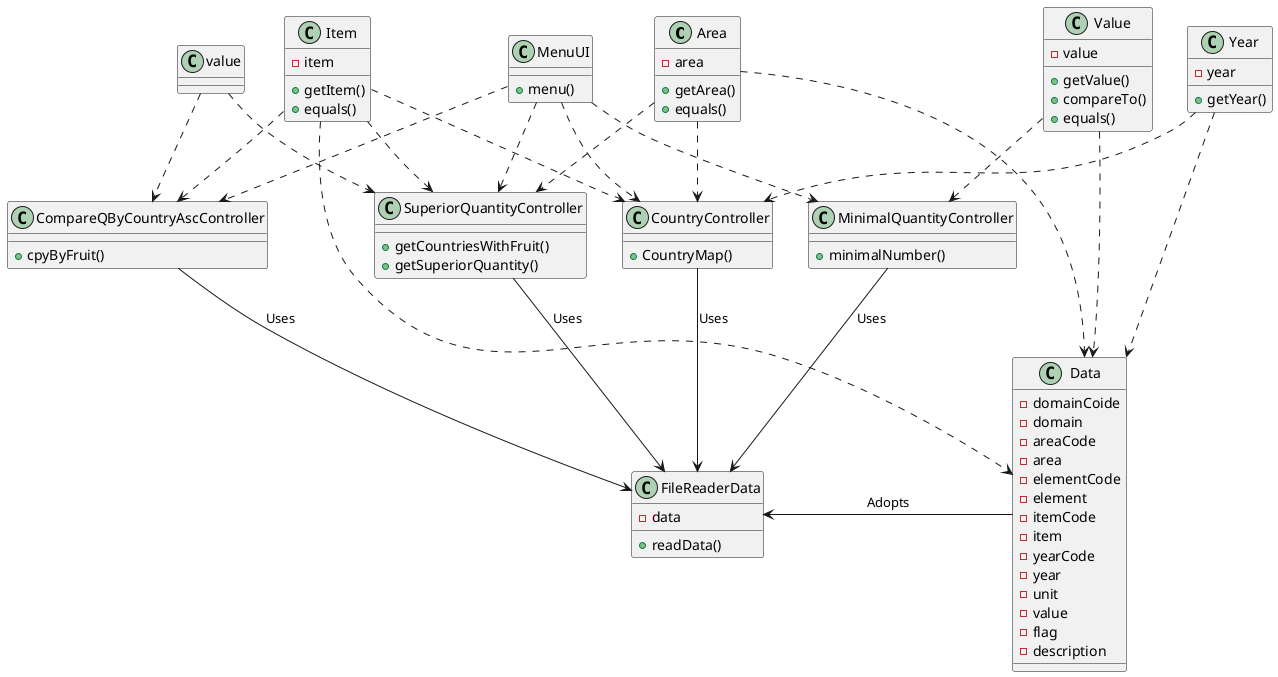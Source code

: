@startuml
'https://plantuml.com/class-diagram

Area ..> Data
Item..> Data
Value..> Data
Year..> Data
FileReaderData <- Data:Adopts
value ..>CompareQByCountryAscController
Item ..>CompareQByCountryAscController
value..>SuperiorQuantityController
Item..>SuperiorQuantityController
Area..>SuperiorQuantityController
Value..>MinimalQuantityController
Area..>CountryController
Item..>CountryController
Year..>CountryController
SuperiorQuantityController --> FileReaderData:Uses
MinimalQuantityController --> FileReaderData:Uses
CompareQByCountryAscController --> FileReaderData:Uses
CountryController --> FileReaderData:Uses
MenuUI  ..> SuperiorQuantityController
MenuUI  ..> MinimalQuantityController
MenuUI  ..> CompareQByCountryAscController
MenuUI ..> CountryController

class SuperiorQuantityController{
+getCountriesWithFruit()
+getSuperiorQuantity()
}

class MinimalQuantityController{
+minimalNumber()
}

class CompareQByCountryAscController{
+cpyByFruit()
}

class CountryController{
+CountryMap()
}

class Area{
+getArea()
+equals()
-area
}

class Item{
+getItem()
+equals()
-item
}

class Value{
+getValue()
+compareTo()
+equals()
-value
}

class Year{
+getYear()
-year
}

class Data{
-domainCoide
-domain
-areaCode
-area
-elementCode
-element
-itemCode
-item
-yearCode
-year
-unit
-value
-flag
-description
}

class FileReaderData{
-data
+readData()
}

class MenuUI{
+menu()
}

@enduml